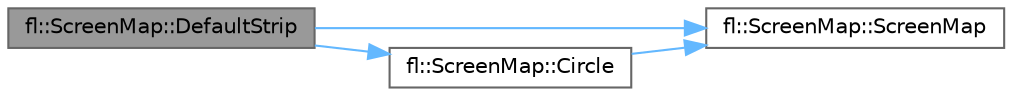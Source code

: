 digraph "fl::ScreenMap::DefaultStrip"
{
 // INTERACTIVE_SVG=YES
 // LATEX_PDF_SIZE
  bgcolor="transparent";
  edge [fontname=Helvetica,fontsize=10,labelfontname=Helvetica,labelfontsize=10];
  node [fontname=Helvetica,fontsize=10,shape=box,height=0.2,width=0.4];
  rankdir="LR";
  Node1 [id="Node000001",label="fl::ScreenMap::DefaultStrip",height=0.2,width=0.4,color="gray40", fillcolor="grey60", style="filled", fontcolor="black",tooltip=" "];
  Node1 -> Node2 [id="edge1_Node000001_Node000002",color="steelblue1",style="solid",tooltip=" "];
  Node2 [id="Node000002",label="fl::ScreenMap::ScreenMap",height=0.2,width=0.4,color="grey40", fillcolor="white", style="filled",URL="$d2/d78/classfl_1_1_screen_map_a8875dd841783ec4816257ed74bd2afa0.html#a8875dd841783ec4816257ed74bd2afa0",tooltip=" "];
  Node1 -> Node3 [id="edge2_Node000001_Node000003",color="steelblue1",style="solid",tooltip=" "];
  Node3 [id="Node000003",label="fl::ScreenMap::Circle",height=0.2,width=0.4,color="grey40", fillcolor="white", style="filled",URL="$d2/d78/classfl_1_1_screen_map_a4e85c9cd6a6488bd83cfcf01190b137d.html#a4e85c9cd6a6488bd83cfcf01190b137d",tooltip=" "];
  Node3 -> Node2 [id="edge3_Node000003_Node000002",color="steelblue1",style="solid",tooltip=" "];
}
